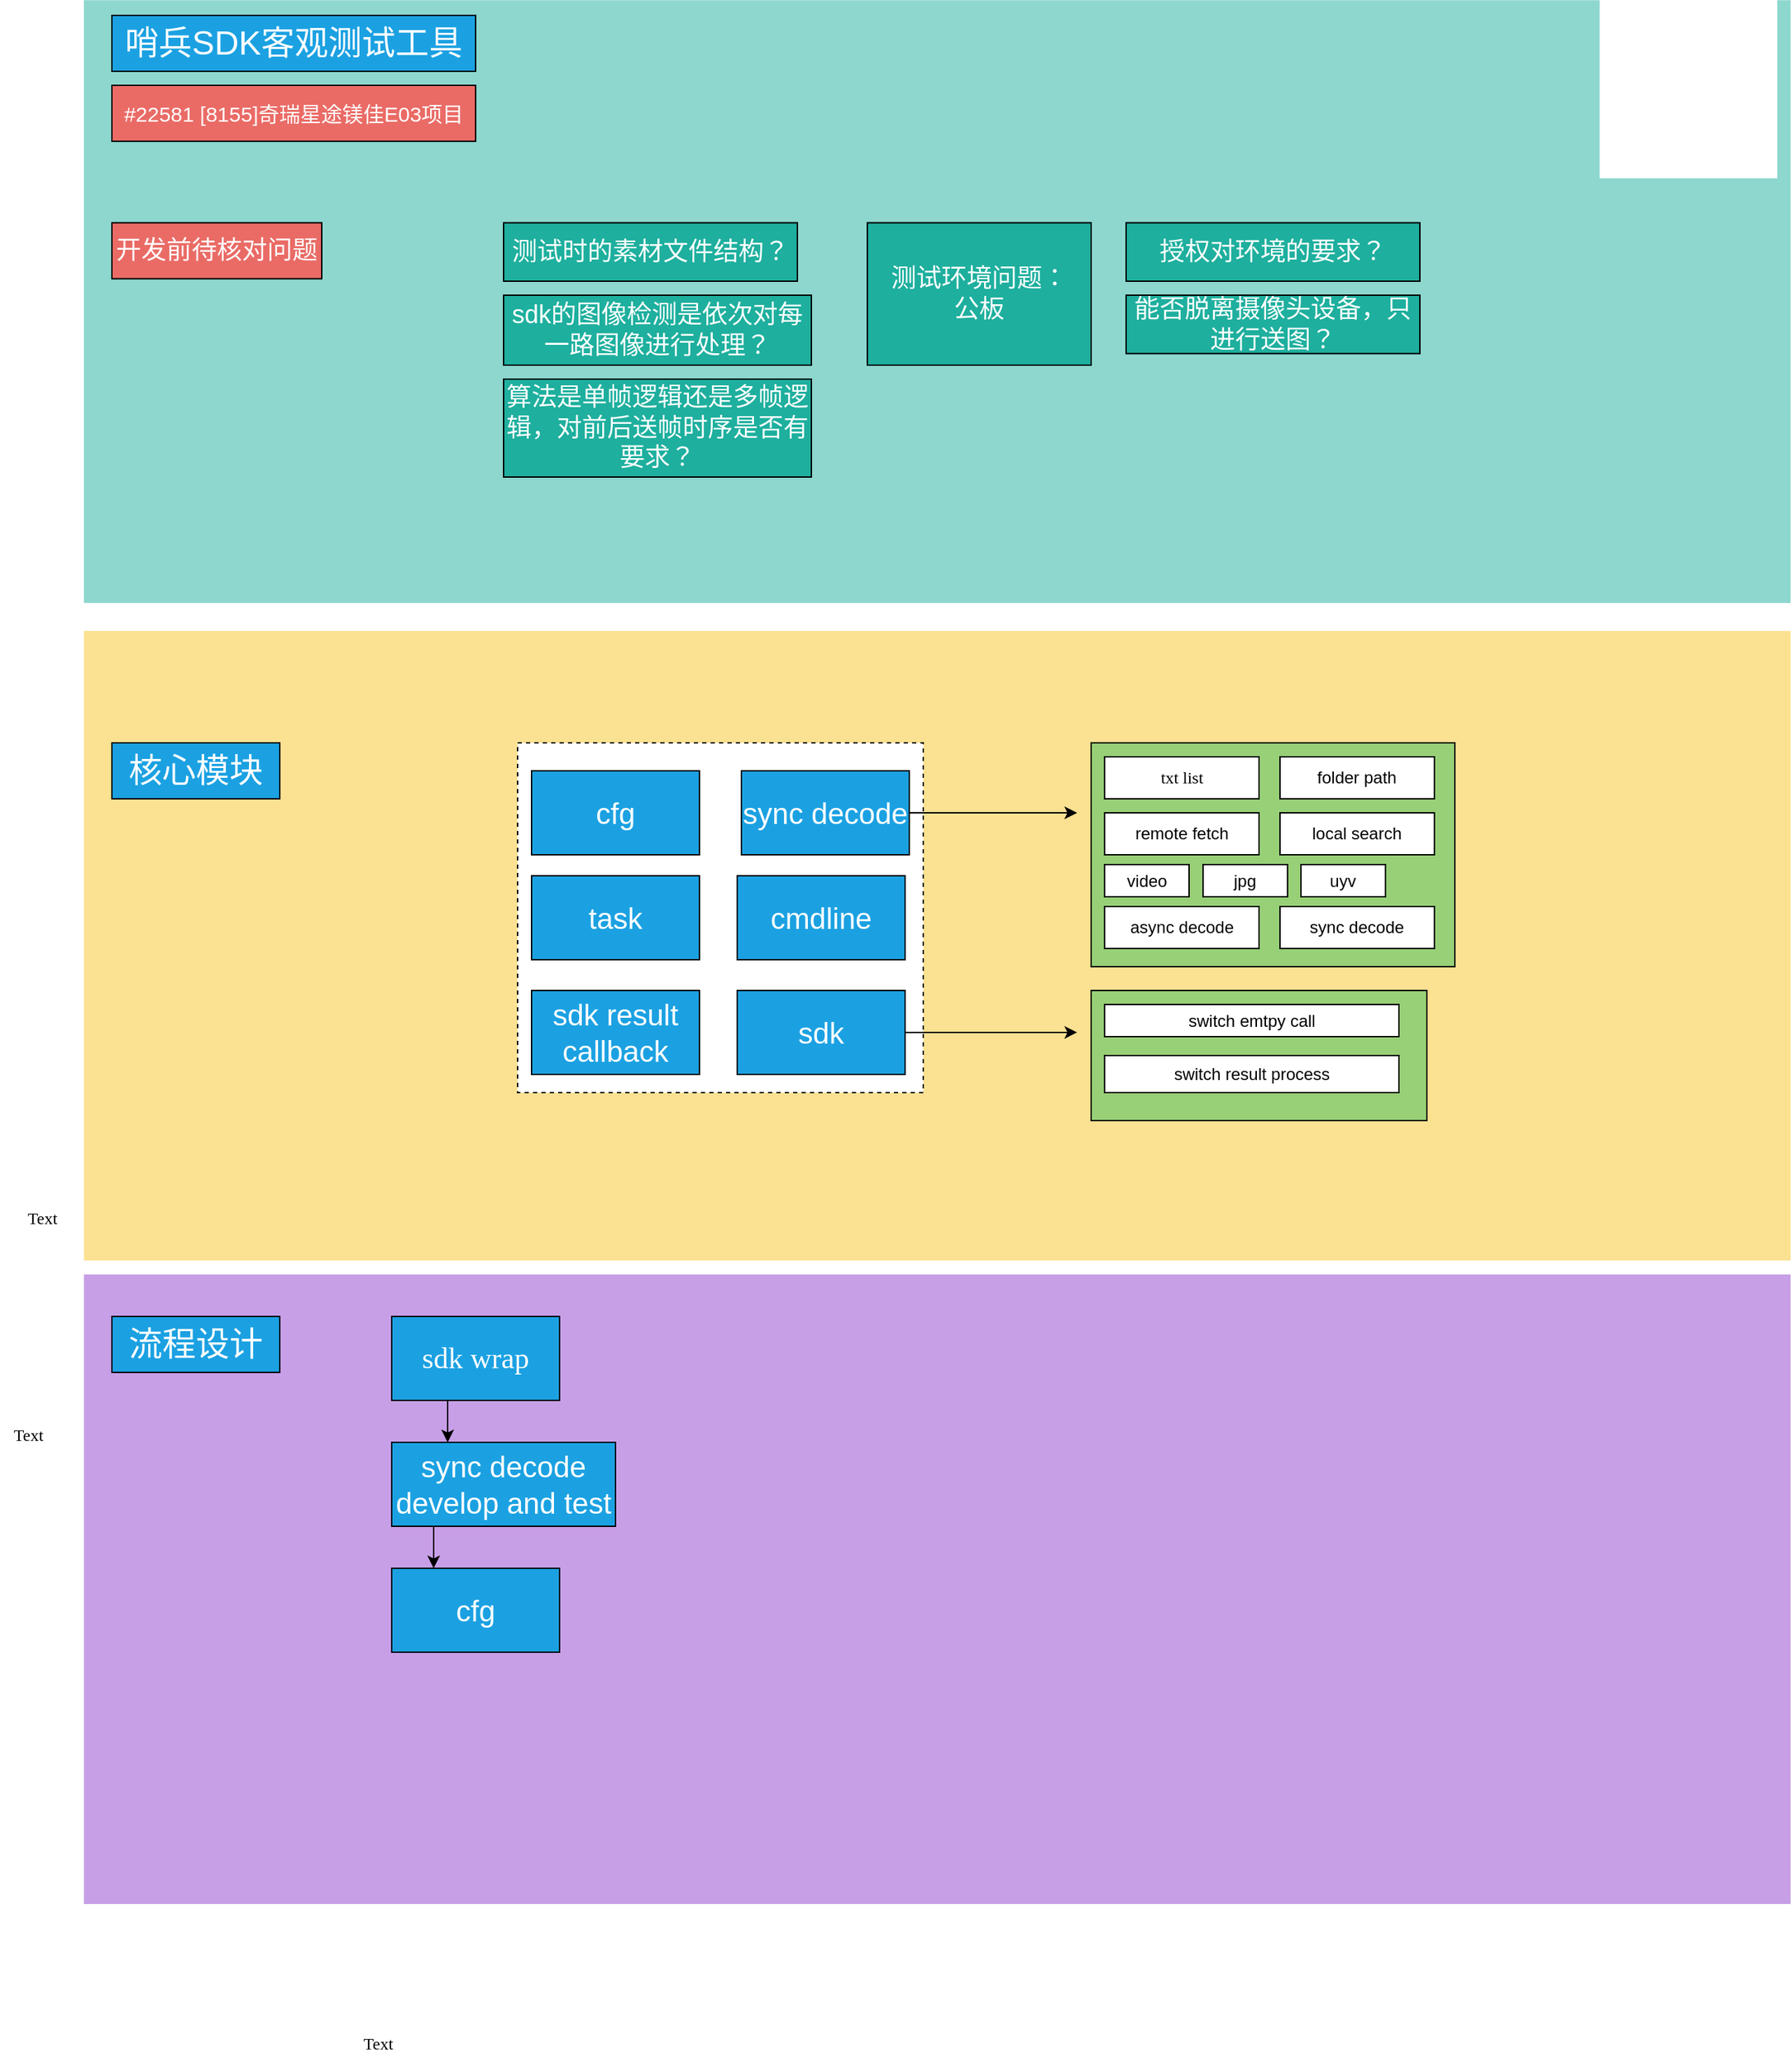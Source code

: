 <mxfile>
    <diagram name="第 1 页" id="bs8eYXC9mmViumds0hXj">
        <mxGraphModel dx="1540" dy="849" grid="1" gridSize="10" guides="1" tooltips="1" connect="1" arrows="1" fold="1" page="1" pageScale="1" pageWidth="827" pageHeight="1169" background="#ffffff" math="0" shadow="0">
            <root>
                <mxCell id="0"/>
                <mxCell id="1" parent="0"/>
                <mxCell id="FItlaiYo_cd6ibQbwww_-57" value="" style="whiteSpace=wrap;html=1;fillColor=#8dd7cf;strokeColor=none;rounded=0;" parent="1" vertex="1">
                    <mxGeometry x="240" y="309.13" width="1220" height="430.87" as="geometry"/>
                </mxCell>
                <mxCell id="FItlaiYo_cd6ibQbwww_-56" value="" style="whiteSpace=wrap;html=1;fillColor=#fbe192;strokeColor=none;rounded=0;glass=0;shadow=0;" parent="1" vertex="1">
                    <mxGeometry x="240" y="760" width="1220" height="450" as="geometry"/>
                </mxCell>
                <mxCell id="FItlaiYo_cd6ibQbwww_-1" value="&lt;font color=&quot;#ffffff&quot;&gt;&lt;span style=&quot;font-size: 24px;&quot;&gt;哨兵SDK客观测试工具&lt;/span&gt;&lt;/font&gt;" style="rounded=0;whiteSpace=wrap;html=1;fillColor=#1BA1E2;" parent="1" vertex="1">
                    <mxGeometry x="260" y="320" width="260" height="40" as="geometry"/>
                </mxCell>
                <mxCell id="FItlaiYo_cd6ibQbwww_-2" value="&lt;font color=&quot;#ffffff&quot; style=&quot;font-size: 15px;&quot;&gt;#22581 [8155]奇瑞星途镁佳E03项目&lt;/font&gt;" style="rounded=0;whiteSpace=wrap;html=1;fillColor=#EA6B66;" parent="1" vertex="1">
                    <mxGeometry x="260" y="370" width="260" height="40" as="geometry"/>
                </mxCell>
                <mxCell id="FItlaiYo_cd6ibQbwww_-3" value="&lt;font style=&quot;font-size: 18px;&quot; color=&quot;#ffffff&quot;&gt;开发前待核对问题&lt;/font&gt;" style="rounded=0;whiteSpace=wrap;html=1;fillColor=#EA6B66;" parent="1" vertex="1">
                    <mxGeometry x="260" y="468.25" width="150" height="40" as="geometry"/>
                </mxCell>
                <mxCell id="FItlaiYo_cd6ibQbwww_-4" value="&lt;font color=&quot;#ffffff&quot;&gt;&lt;span style=&quot;font-size: 24px;&quot;&gt;核心模块&lt;/span&gt;&lt;/font&gt;" style="rounded=0;whiteSpace=wrap;html=1;fillColor=#1BA1E2;" parent="1" vertex="1">
                    <mxGeometry x="260" y="840" width="120" height="40" as="geometry"/>
                </mxCell>
                <mxCell id="FItlaiYo_cd6ibQbwww_-5" value="" style="rounded=0;whiteSpace=wrap;html=1;dashed=1;" parent="1" vertex="1">
                    <mxGeometry x="550" y="840" width="290" height="250" as="geometry"/>
                </mxCell>
                <mxCell id="FItlaiYo_cd6ibQbwww_-37" style="edgeStyle=orthogonalEdgeStyle;rounded=0;orthogonalLoop=1;jettySize=auto;html=1;exitX=1;exitY=0.5;exitDx=0;exitDy=0;" parent="1" source="FItlaiYo_cd6ibQbwww_-6" edge="1">
                    <mxGeometry relative="1" as="geometry">
                        <mxPoint x="950" y="890" as="targetPoint"/>
                    </mxGeometry>
                </mxCell>
                <mxCell id="FItlaiYo_cd6ibQbwww_-6" value="&lt;font color=&quot;#ffffff&quot;&gt;&lt;span style=&quot;font-size: 21px;&quot;&gt;sync decode&lt;/span&gt;&lt;/font&gt;" style="rounded=0;whiteSpace=wrap;html=1;fillColor=#1BA1E2;" parent="1" vertex="1">
                    <mxGeometry x="710" y="860" width="120" height="60" as="geometry"/>
                </mxCell>
                <mxCell id="FItlaiYo_cd6ibQbwww_-7" value="&lt;font color=&quot;#ffffff&quot; style=&quot;font-size: 21px;&quot;&gt;cfg&lt;br&gt;&lt;/font&gt;" style="rounded=0;whiteSpace=wrap;html=1;fillColor=#1BA1E2;" parent="1" vertex="1">
                    <mxGeometry x="560" y="860" width="120" height="60" as="geometry"/>
                </mxCell>
                <mxCell id="FItlaiYo_cd6ibQbwww_-48" style="edgeStyle=orthogonalEdgeStyle;rounded=0;orthogonalLoop=1;jettySize=auto;html=1;exitX=1;exitY=0.5;exitDx=0;exitDy=0;" parent="1" source="FItlaiYo_cd6ibQbwww_-8" edge="1">
                    <mxGeometry relative="1" as="geometry">
                        <mxPoint x="950" y="1046.941" as="targetPoint"/>
                    </mxGeometry>
                </mxCell>
                <mxCell id="FItlaiYo_cd6ibQbwww_-8" value="&lt;font color=&quot;#ffffff&quot;&gt;&lt;span style=&quot;font-size: 21px;&quot;&gt;sdk&lt;/span&gt;&lt;/font&gt;" style="rounded=0;whiteSpace=wrap;html=1;fillColor=#1BA1E2;" parent="1" vertex="1">
                    <mxGeometry x="707" y="1017" width="120" height="60" as="geometry"/>
                </mxCell>
                <mxCell id="FItlaiYo_cd6ibQbwww_-9" value="&lt;font color=&quot;#ffffff&quot; style=&quot;font-size: 21px;&quot;&gt;task&lt;/font&gt;" style="rounded=0;whiteSpace=wrap;html=1;fillColor=#1BA1E2;" parent="1" vertex="1">
                    <mxGeometry x="560" y="935" width="120" height="60" as="geometry"/>
                </mxCell>
                <mxCell id="FItlaiYo_cd6ibQbwww_-10" value="&lt;font color=&quot;#ffffff&quot; style=&quot;font-size: 21px;&quot;&gt;sdk result&lt;br&gt;callback&lt;br&gt;&lt;/font&gt;" style="rounded=0;whiteSpace=wrap;html=1;fillColor=#1BA1E2;" parent="1" vertex="1">
                    <mxGeometry x="560" y="1017" width="120" height="60" as="geometry"/>
                </mxCell>
                <mxCell id="FItlaiYo_cd6ibQbwww_-11" value="&lt;font color=&quot;#ffffff&quot;&gt;&lt;span style=&quot;font-size: 21px;&quot;&gt;cmdline&lt;/span&gt;&lt;/font&gt;" style="rounded=0;whiteSpace=wrap;html=1;fillColor=#1BA1E2;" parent="1" vertex="1">
                    <mxGeometry x="707" y="935" width="120" height="60" as="geometry"/>
                </mxCell>
                <mxCell id="FItlaiYo_cd6ibQbwww_-27" value="" style="rounded=0;whiteSpace=wrap;html=1;fillColor=#97D077;" parent="1" vertex="1">
                    <mxGeometry x="960" y="840" width="260" height="160" as="geometry"/>
                </mxCell>
                <mxCell id="FItlaiYo_cd6ibQbwww_-28" value="txt list" style="rounded=0;whiteSpace=wrap;html=1;fontFamily=Comic Sans MS;" parent="1" vertex="1">
                    <mxGeometry x="969.62" y="850" width="110.38" height="30" as="geometry"/>
                </mxCell>
                <mxCell id="FItlaiYo_cd6ibQbwww_-29" value="folder path" style="rounded=0;whiteSpace=wrap;html=1;" parent="1" vertex="1">
                    <mxGeometry x="1095" y="850" width="110.38" height="30" as="geometry"/>
                </mxCell>
                <mxCell id="FItlaiYo_cd6ibQbwww_-30" value="remote fetch" style="rounded=0;whiteSpace=wrap;html=1;" parent="1" vertex="1">
                    <mxGeometry x="969.62" y="890" width="110.38" height="30" as="geometry"/>
                </mxCell>
                <mxCell id="FItlaiYo_cd6ibQbwww_-31" value="local search" style="rounded=0;whiteSpace=wrap;html=1;" parent="1" vertex="1">
                    <mxGeometry x="1095" y="890" width="110.38" height="30" as="geometry"/>
                </mxCell>
                <mxCell id="FItlaiYo_cd6ibQbwww_-32" value="video" style="rounded=0;whiteSpace=wrap;html=1;" parent="1" vertex="1">
                    <mxGeometry x="969.62" y="927" width="60.38" height="23" as="geometry"/>
                </mxCell>
                <mxCell id="FItlaiYo_cd6ibQbwww_-33" value="jpg" style="rounded=0;whiteSpace=wrap;html=1;" parent="1" vertex="1">
                    <mxGeometry x="1040" y="927" width="60.38" height="23" as="geometry"/>
                </mxCell>
                <mxCell id="FItlaiYo_cd6ibQbwww_-34" value="uyv" style="rounded=0;whiteSpace=wrap;html=1;" parent="1" vertex="1">
                    <mxGeometry x="1110" y="927" width="60.38" height="23" as="geometry"/>
                </mxCell>
                <mxCell id="FItlaiYo_cd6ibQbwww_-35" value="async decode" style="rounded=0;whiteSpace=wrap;html=1;" parent="1" vertex="1">
                    <mxGeometry x="969.62" y="957" width="110.38" height="30" as="geometry"/>
                </mxCell>
                <mxCell id="FItlaiYo_cd6ibQbwww_-36" value="sync decode" style="rounded=0;whiteSpace=wrap;html=1;" parent="1" vertex="1">
                    <mxGeometry x="1095" y="957" width="110.38" height="30" as="geometry"/>
                </mxCell>
                <mxCell id="FItlaiYo_cd6ibQbwww_-38" value="" style="rounded=0;whiteSpace=wrap;html=1;fillColor=#97D077;" parent="1" vertex="1">
                    <mxGeometry x="960" y="1017" width="240" height="93" as="geometry"/>
                </mxCell>
                <mxCell id="FItlaiYo_cd6ibQbwww_-39" value="switch emtpy call" style="rounded=0;whiteSpace=wrap;html=1;" parent="1" vertex="1">
                    <mxGeometry x="969.62" y="1027" width="210.38" height="23" as="geometry"/>
                </mxCell>
                <mxCell id="FItlaiYo_cd6ibQbwww_-40" value="switch result process" style="rounded=0;whiteSpace=wrap;html=1;" parent="1" vertex="1">
                    <mxGeometry x="969.62" y="1063.5" width="210.38" height="26.5" as="geometry"/>
                </mxCell>
                <mxCell id="FItlaiYo_cd6ibQbwww_-49" value="&lt;font color=&quot;#ffffff&quot;&gt;&lt;span style=&quot;font-size: 18px;&quot;&gt;测试时的素材文件结构？&lt;/span&gt;&lt;/font&gt;" style="rounded=0;whiteSpace=wrap;html=1;fillColor=#1EAF9E;" parent="1" vertex="1">
                    <mxGeometry x="540" y="468.25" width="210" height="41.75" as="geometry"/>
                </mxCell>
                <mxCell id="FItlaiYo_cd6ibQbwww_-51" value="&lt;font color=&quot;#ffffff&quot;&gt;&lt;span style=&quot;font-size: 18px;&quot;&gt;sdk的图像检测是依次对每一路图像进行处理？&lt;/span&gt;&lt;/font&gt;" style="rounded=0;whiteSpace=wrap;html=1;fillColor=#1EAF9E;" parent="1" vertex="1">
                    <mxGeometry x="540" y="520" width="220" height="50" as="geometry"/>
                </mxCell>
                <mxCell id="FItlaiYo_cd6ibQbwww_-52" value="&lt;font color=&quot;#ffffff&quot;&gt;&lt;span style=&quot;font-size: 18px;&quot;&gt;测试环境问题：&lt;br&gt;公板&lt;/span&gt;&lt;/font&gt;" style="rounded=0;whiteSpace=wrap;html=1;fillColor=#1EAF9E;" parent="1" vertex="1">
                    <mxGeometry x="800" y="468.25" width="160" height="101.75" as="geometry"/>
                </mxCell>
                <mxCell id="FItlaiYo_cd6ibQbwww_-53" value="&lt;font color=&quot;#ffffff&quot;&gt;&lt;span style=&quot;font-size: 18px;&quot;&gt;授权对环境的要求？&lt;/span&gt;&lt;/font&gt;" style="rounded=0;whiteSpace=wrap;html=1;fillColor=#1EAF9E;" parent="1" vertex="1">
                    <mxGeometry x="985" y="468.25" width="210" height="41.75" as="geometry"/>
                </mxCell>
                <mxCell id="FItlaiYo_cd6ibQbwww_-54" value="&lt;font color=&quot;#ffffff&quot;&gt;&lt;span style=&quot;font-size: 18px;&quot;&gt;能否脱离摄像头设备，只进行送图？&lt;/span&gt;&lt;/font&gt;" style="rounded=0;whiteSpace=wrap;html=1;fillColor=#1EAF9E;" parent="1" vertex="1">
                    <mxGeometry x="985" y="520" width="210" height="41.75" as="geometry"/>
                </mxCell>
                <mxCell id="FItlaiYo_cd6ibQbwww_-55" value="&lt;font color=&quot;#ffffff&quot;&gt;&lt;span style=&quot;font-size: 18px;&quot;&gt;算法是单帧逻辑还是多帧逻辑，对前后送帧时序是否有要求？&lt;/span&gt;&lt;/font&gt;" style="rounded=0;whiteSpace=wrap;html=1;fillColor=#1EAF9E;" parent="1" vertex="1">
                    <mxGeometry x="540" y="580" width="220" height="70" as="geometry"/>
                </mxCell>
                <mxCell id="FItlaiYo_cd6ibQbwww_-58" value="" style="whiteSpace=wrap;html=1;fillColor=#C79FE7;strokeColor=none;rounded=0;glass=0;shadow=0;fontFamily=Comic Sans MS;" parent="1" vertex="1">
                    <mxGeometry x="240" y="1220" width="1220" height="450" as="geometry"/>
                </mxCell>
                <mxCell id="FItlaiYo_cd6ibQbwww_-59" value="&lt;font color=&quot;#ffffff&quot;&gt;&lt;span style=&quot;font-size: 24px;&quot;&gt;流程设计&lt;/span&gt;&lt;/font&gt;" style="rounded=0;whiteSpace=wrap;html=1;fillColor=#1BA1E2;" parent="1" vertex="1">
                    <mxGeometry x="260" y="1250" width="120" height="40" as="geometry"/>
                </mxCell>
                <mxCell id="FItlaiYo_cd6ibQbwww_-64" style="edgeStyle=orthogonalEdgeStyle;rounded=0;orthogonalLoop=1;jettySize=auto;html=1;exitX=0.5;exitY=1;exitDx=0;exitDy=0;entryX=0.25;entryY=0;entryDx=0;entryDy=0;" parent="1" source="FItlaiYo_cd6ibQbwww_-60" target="FItlaiYo_cd6ibQbwww_-62" edge="1">
                    <mxGeometry relative="1" as="geometry"/>
                </mxCell>
                <mxCell id="FItlaiYo_cd6ibQbwww_-60" value="&lt;font color=&quot;#ffffff&quot; style=&quot;font-size: 21px;&quot;&gt;&lt;font face=&quot;Comic Sans MS&quot;&gt;sdk wrap&lt;/font&gt;&lt;br&gt;&lt;/font&gt;" style="rounded=0;whiteSpace=wrap;html=1;fillColor=#1BA1E2;" parent="1" vertex="1">
                    <mxGeometry x="460" y="1250" width="120" height="60" as="geometry"/>
                </mxCell>
                <mxCell id="FItlaiYo_cd6ibQbwww_-65" style="edgeStyle=orthogonalEdgeStyle;rounded=0;orthogonalLoop=1;jettySize=auto;html=1;exitX=0.25;exitY=1;exitDx=0;exitDy=0;entryX=0.25;entryY=0;entryDx=0;entryDy=0;" parent="1" source="FItlaiYo_cd6ibQbwww_-62" target="FItlaiYo_cd6ibQbwww_-63" edge="1">
                    <mxGeometry relative="1" as="geometry"/>
                </mxCell>
                <mxCell id="FItlaiYo_cd6ibQbwww_-62" value="&lt;font color=&quot;#ffffff&quot; style=&quot;font-size: 21px;&quot;&gt;sync decode&lt;br&gt;develop and test&lt;br&gt;&lt;/font&gt;" style="rounded=0;whiteSpace=wrap;html=1;fillColor=#1BA1E2;" parent="1" vertex="1">
                    <mxGeometry x="460" y="1340" width="160" height="60" as="geometry"/>
                </mxCell>
                <mxCell id="FItlaiYo_cd6ibQbwww_-63" value="&lt;font color=&quot;#ffffff&quot; style=&quot;font-size: 21px;&quot;&gt;cfg&lt;br&gt;&lt;/font&gt;" style="rounded=0;whiteSpace=wrap;html=1;fillColor=#1BA1E2;" parent="1" vertex="1">
                    <mxGeometry x="460" y="1430" width="120" height="60" as="geometry"/>
                </mxCell>
                <mxCell id="3" value="Text" style="text;html=1;align=center;verticalAlign=middle;resizable=0;points=[];autosize=1;strokeColor=none;fillColor=none;fontFamily=Comic Sans MS;" parent="1" vertex="1">
                    <mxGeometry x="425" y="1755" width="50" height="30" as="geometry"/>
                </mxCell>
                <mxCell id="4" value="&lt;font&gt;Text&lt;/font&gt;" style="text;html=1;align=center;verticalAlign=middle;resizable=0;points=[];autosize=1;strokeColor=none;fillColor=none;fontFamily=Comic Sans MS Cursiva;" vertex="1" parent="1">
                    <mxGeometry x="180" y="1320" width="40" height="30" as="geometry"/>
                </mxCell>
                <mxCell id="5" value="Text" style="text;html=1;align=center;verticalAlign=middle;resizable=0;points=[];autosize=1;strokeColor=none;fillColor=none;fontFamily=Comic Sans MS;" vertex="1" parent="1">
                    <mxGeometry x="185" y="1165" width="50" height="30" as="geometry"/>
                </mxCell>
            </root>
        </mxGraphModel>
    </diagram>
</mxfile>